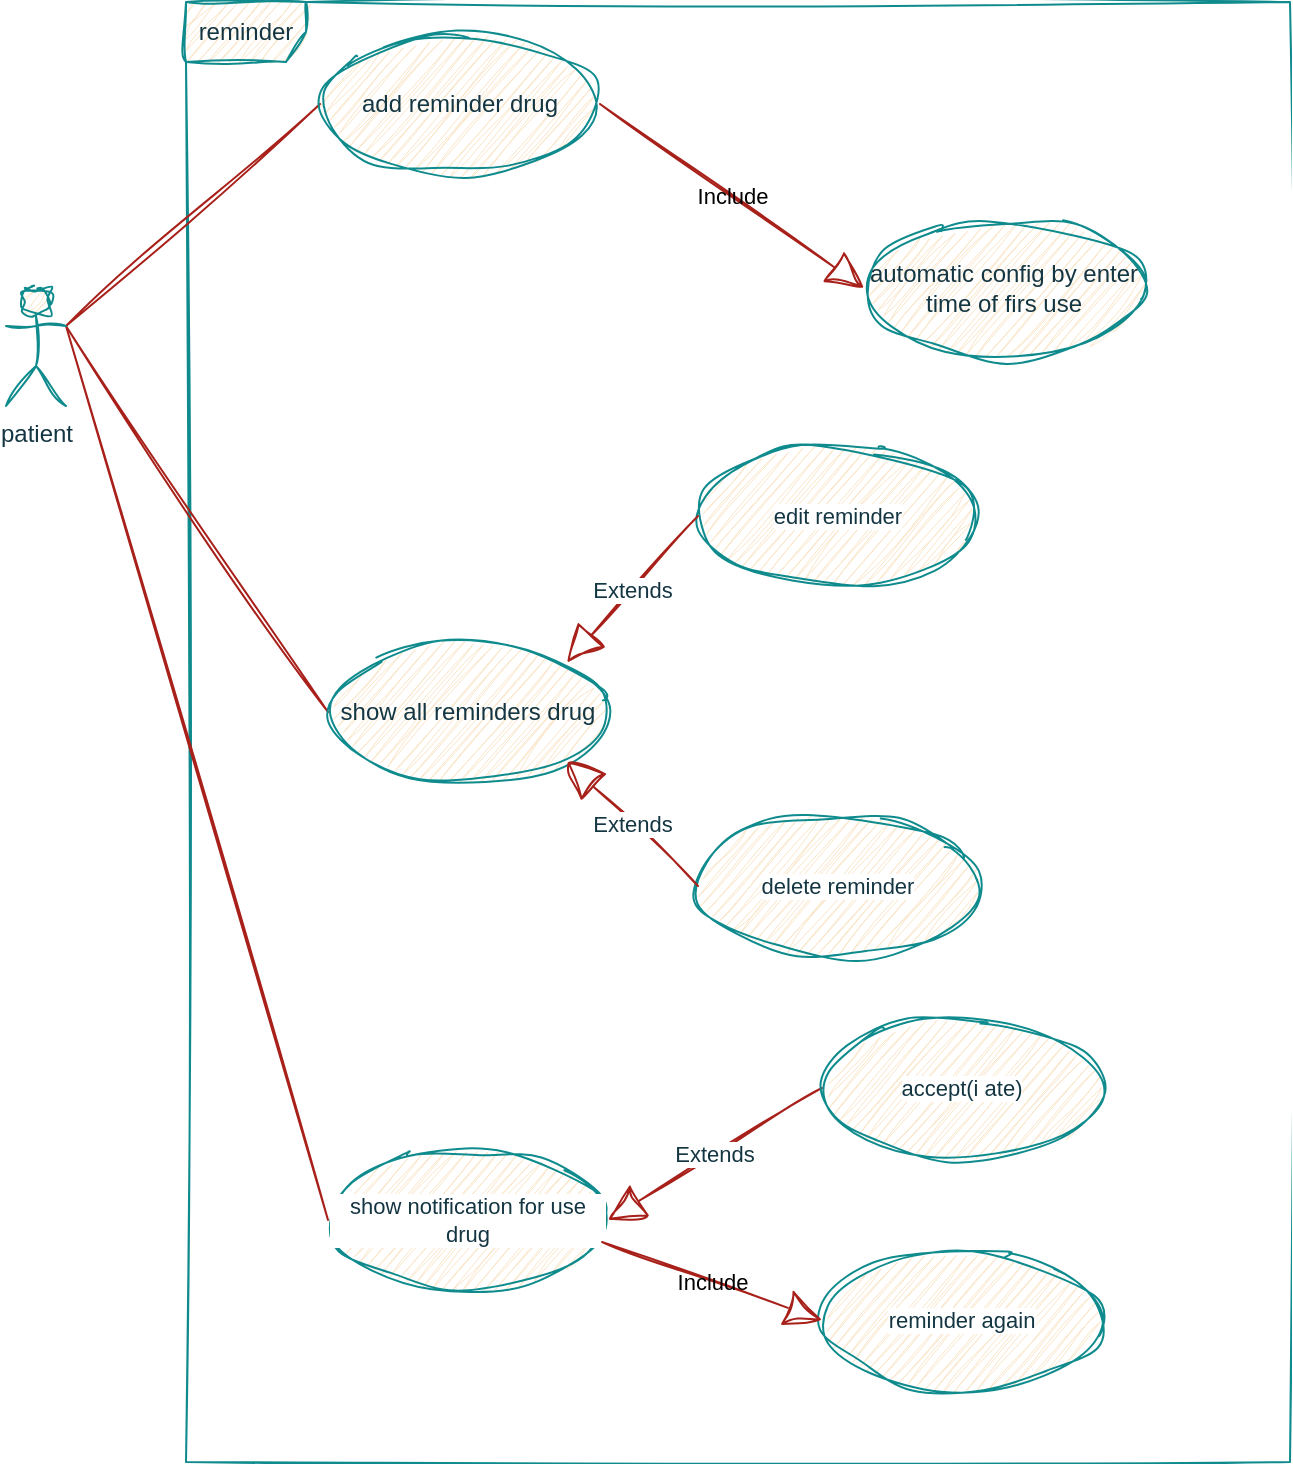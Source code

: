 <mxfile version="27.0.2">
  <diagram name="Page-1" id="Lx2VfgLbjepz8URzrgvg">
    <mxGraphModel dx="1186" dy="882" grid="0" gridSize="10" guides="1" tooltips="1" connect="1" arrows="1" fold="1" page="1" pageScale="1" pageWidth="850" pageHeight="1100" math="0" shadow="0">
      <root>
        <mxCell id="0" />
        <mxCell id="1" parent="0" />
        <mxCell id="y1Wxlwc46382CsScxCv4-1" value="reminder" style="shape=umlFrame;whiteSpace=wrap;html=1;pointerEvents=0;labelBackgroundColor=none;fillColor=#FAE5C7;strokeColor=#0F8B8D;fontColor=#143642;sketch=1;curveFitting=1;jiggle=2;" vertex="1" parent="1">
          <mxGeometry x="152" y="62" width="552" height="730" as="geometry" />
        </mxCell>
        <mxCell id="y1Wxlwc46382CsScxCv4-7" style="rounded=0;orthogonalLoop=1;jettySize=auto;html=1;exitX=1;exitY=0.333;exitDx=0;exitDy=0;exitPerimeter=0;entryX=0;entryY=0.5;entryDx=0;entryDy=0;strokeColor=#A8201A;fontColor=#143642;fillColor=#FAE5C7;endArrow=none;startFill=0;sketch=1;curveFitting=1;jiggle=2;" edge="1" parent="1" source="y1Wxlwc46382CsScxCv4-2" target="y1Wxlwc46382CsScxCv4-3">
          <mxGeometry relative="1" as="geometry" />
        </mxCell>
        <mxCell id="y1Wxlwc46382CsScxCv4-8" style="edgeStyle=none;shape=connector;rounded=0;orthogonalLoop=1;jettySize=auto;html=1;exitX=1;exitY=0.333;exitDx=0;exitDy=0;exitPerimeter=0;entryX=0;entryY=0.5;entryDx=0;entryDy=0;strokeColor=#A8201A;align=center;verticalAlign=middle;fontFamily=Helvetica;fontSize=11;fontColor=#143642;labelBackgroundColor=default;startFill=0;endArrow=none;fillColor=#FAE5C7;sketch=1;curveFitting=1;jiggle=2;" edge="1" parent="1" source="y1Wxlwc46382CsScxCv4-2" target="y1Wxlwc46382CsScxCv4-4">
          <mxGeometry relative="1" as="geometry" />
        </mxCell>
        <mxCell id="y1Wxlwc46382CsScxCv4-14" style="edgeStyle=none;shape=connector;rounded=0;orthogonalLoop=1;jettySize=auto;html=1;exitX=1;exitY=0.333;exitDx=0;exitDy=0;exitPerimeter=0;entryX=0;entryY=0.5;entryDx=0;entryDy=0;strokeColor=#A8201A;align=center;verticalAlign=middle;fontFamily=Helvetica;fontSize=11;fontColor=#143642;labelBackgroundColor=default;startFill=0;endArrow=none;fillColor=#FAE5C7;sketch=1;curveFitting=1;jiggle=2;" edge="1" parent="1" source="y1Wxlwc46382CsScxCv4-2" target="y1Wxlwc46382CsScxCv4-13">
          <mxGeometry relative="1" as="geometry" />
        </mxCell>
        <mxCell id="y1Wxlwc46382CsScxCv4-2" value="patient" style="shape=umlActor;verticalLabelPosition=bottom;verticalAlign=top;html=1;labelBackgroundColor=none;fillColor=#FAE5C7;strokeColor=#0F8B8D;fontColor=#143642;sketch=1;curveFitting=1;jiggle=2;" vertex="1" parent="1">
          <mxGeometry x="62" y="204" width="30" height="60" as="geometry" />
        </mxCell>
        <mxCell id="y1Wxlwc46382CsScxCv4-3" value="add reminder drug" style="ellipse;whiteSpace=wrap;html=1;labelBackgroundColor=none;fillColor=#FAE5C7;strokeColor=#0F8B8D;fontColor=#143642;sketch=1;curveFitting=1;jiggle=2;" vertex="1" parent="1">
          <mxGeometry x="219" y="78" width="140" height="70" as="geometry" />
        </mxCell>
        <mxCell id="y1Wxlwc46382CsScxCv4-4" value="show all reminders drug" style="ellipse;whiteSpace=wrap;html=1;labelBackgroundColor=none;fillColor=#FAE5C7;strokeColor=#0F8B8D;fontColor=#143642;sketch=1;curveFitting=1;jiggle=2;" vertex="1" parent="1">
          <mxGeometry x="223" y="382" width="140" height="70" as="geometry" />
        </mxCell>
        <mxCell id="y1Wxlwc46382CsScxCv4-5" value="automatic config by enter time of firs use" style="ellipse;whiteSpace=wrap;html=1;labelBackgroundColor=none;fillColor=#FAE5C7;strokeColor=#0F8B8D;fontColor=#143642;sketch=1;curveFitting=1;jiggle=2;" vertex="1" parent="1">
          <mxGeometry x="491" y="170" width="140" height="70" as="geometry" />
        </mxCell>
        <mxCell id="y1Wxlwc46382CsScxCv4-6" value="Include" style="endArrow=block;endSize=16;endFill=0;html=1;rounded=0;exitX=1;exitY=0.5;exitDx=0;exitDy=0;entryX=0;entryY=0.5;entryDx=0;entryDy=0;labelBackgroundColor=none;strokeColor=#A8201A;fontColor=default;sketch=1;curveFitting=1;jiggle=2;" edge="1" parent="1" source="y1Wxlwc46382CsScxCv4-3" target="y1Wxlwc46382CsScxCv4-5">
          <mxGeometry width="160" relative="1" as="geometry">
            <mxPoint x="327" y="189.5" as="sourcePoint" />
            <mxPoint x="487" y="189.5" as="targetPoint" />
          </mxGeometry>
        </mxCell>
        <mxCell id="y1Wxlwc46382CsScxCv4-9" value="edit reminder" style="ellipse;whiteSpace=wrap;html=1;strokeColor=#0F8B8D;fontFamily=Helvetica;fontSize=11;fontColor=#143642;labelBackgroundColor=default;fillColor=#FAE5C7;sketch=1;curveFitting=1;jiggle=2;" vertex="1" parent="1">
          <mxGeometry x="408" y="284" width="140" height="70" as="geometry" />
        </mxCell>
        <mxCell id="y1Wxlwc46382CsScxCv4-10" value="delete reminder" style="ellipse;whiteSpace=wrap;html=1;strokeColor=#0F8B8D;fontFamily=Helvetica;fontSize=11;fontColor=#143642;labelBackgroundColor=default;fillColor=#FAE5C7;sketch=1;curveFitting=1;jiggle=2;" vertex="1" parent="1">
          <mxGeometry x="408" y="469" width="140" height="70" as="geometry" />
        </mxCell>
        <mxCell id="y1Wxlwc46382CsScxCv4-11" value="Extends" style="endArrow=block;endSize=16;endFill=0;html=1;rounded=0;strokeColor=#A8201A;align=center;verticalAlign=middle;fontFamily=Helvetica;fontSize=11;fontColor=#143642;labelBackgroundColor=default;fillColor=#FAE5C7;exitX=0;exitY=0.5;exitDx=0;exitDy=0;entryX=1;entryY=0;entryDx=0;entryDy=0;sketch=1;curveFitting=1;jiggle=2;" edge="1" parent="1" source="y1Wxlwc46382CsScxCv4-9" target="y1Wxlwc46382CsScxCv4-4">
          <mxGeometry width="160" relative="1" as="geometry">
            <mxPoint x="505" y="453" as="sourcePoint" />
            <mxPoint x="345" y="453" as="targetPoint" />
          </mxGeometry>
        </mxCell>
        <mxCell id="y1Wxlwc46382CsScxCv4-12" value="Extends" style="endArrow=block;endSize=16;endFill=0;html=1;rounded=0;strokeColor=#A8201A;align=center;verticalAlign=middle;fontFamily=Helvetica;fontSize=11;fontColor=#143642;labelBackgroundColor=default;fillColor=#FAE5C7;exitX=0;exitY=0.5;exitDx=0;exitDy=0;entryX=1;entryY=1;entryDx=0;entryDy=0;sketch=1;curveFitting=1;jiggle=2;" edge="1" parent="1" source="y1Wxlwc46382CsScxCv4-10" target="y1Wxlwc46382CsScxCv4-4">
          <mxGeometry width="160" relative="1" as="geometry">
            <mxPoint x="505" y="453" as="sourcePoint" />
            <mxPoint x="345" y="453" as="targetPoint" />
          </mxGeometry>
        </mxCell>
        <mxCell id="y1Wxlwc46382CsScxCv4-13" value="show notification for use drug" style="ellipse;whiteSpace=wrap;html=1;strokeColor=#0F8B8D;fontFamily=Helvetica;fontSize=11;fontColor=#143642;labelBackgroundColor=default;fillColor=#FAE5C7;sketch=1;curveFitting=1;jiggle=2;" vertex="1" parent="1">
          <mxGeometry x="223" y="636" width="140" height="70" as="geometry" />
        </mxCell>
        <mxCell id="y1Wxlwc46382CsScxCv4-15" value="Extends" style="endArrow=block;endSize=16;endFill=0;html=1;rounded=0;strokeColor=#A8201A;align=center;verticalAlign=middle;fontFamily=Helvetica;fontSize=11;fontColor=#143642;labelBackgroundColor=default;fillColor=#FAE5C7;entryX=1;entryY=0.5;entryDx=0;entryDy=0;exitX=0;exitY=0.5;exitDx=0;exitDy=0;sketch=1;curveFitting=1;jiggle=2;" edge="1" parent="1" source="y1Wxlwc46382CsScxCv4-16" target="y1Wxlwc46382CsScxCv4-13">
          <mxGeometry width="160" relative="1" as="geometry">
            <mxPoint x="553" y="684" as="sourcePoint" />
            <mxPoint x="393" y="684" as="targetPoint" />
          </mxGeometry>
        </mxCell>
        <mxCell id="y1Wxlwc46382CsScxCv4-16" value="accept(i ate)" style="ellipse;whiteSpace=wrap;html=1;strokeColor=#0F8B8D;fontFamily=Helvetica;fontSize=11;fontColor=#143642;labelBackgroundColor=default;fillColor=#FAE5C7;sketch=1;curveFitting=1;jiggle=2;" vertex="1" parent="1">
          <mxGeometry x="470" y="570" width="140" height="70" as="geometry" />
        </mxCell>
        <mxCell id="y1Wxlwc46382CsScxCv4-17" value="reminder again" style="ellipse;whiteSpace=wrap;html=1;strokeColor=#0F8B8D;fontFamily=Helvetica;fontSize=11;fontColor=#143642;labelBackgroundColor=default;fillColor=#FAE5C7;sketch=1;curveFitting=1;jiggle=2;" vertex="1" parent="1">
          <mxGeometry x="470" y="686" width="140" height="70" as="geometry" />
        </mxCell>
        <mxCell id="y1Wxlwc46382CsScxCv4-18" value="Include" style="endArrow=block;endSize=16;endFill=0;html=1;rounded=0;exitX=0.979;exitY=0.657;exitDx=0;exitDy=0;entryX=0;entryY=0.5;entryDx=0;entryDy=0;labelBackgroundColor=none;strokeColor=#A8201A;fontColor=default;exitPerimeter=0;sketch=1;curveFitting=1;jiggle=2;" edge="1" parent="1" source="y1Wxlwc46382CsScxCv4-13" target="y1Wxlwc46382CsScxCv4-17">
          <mxGeometry width="160" relative="1" as="geometry">
            <mxPoint x="309" y="683" as="sourcePoint" />
            <mxPoint x="441" y="775" as="targetPoint" />
          </mxGeometry>
        </mxCell>
      </root>
    </mxGraphModel>
  </diagram>
</mxfile>
